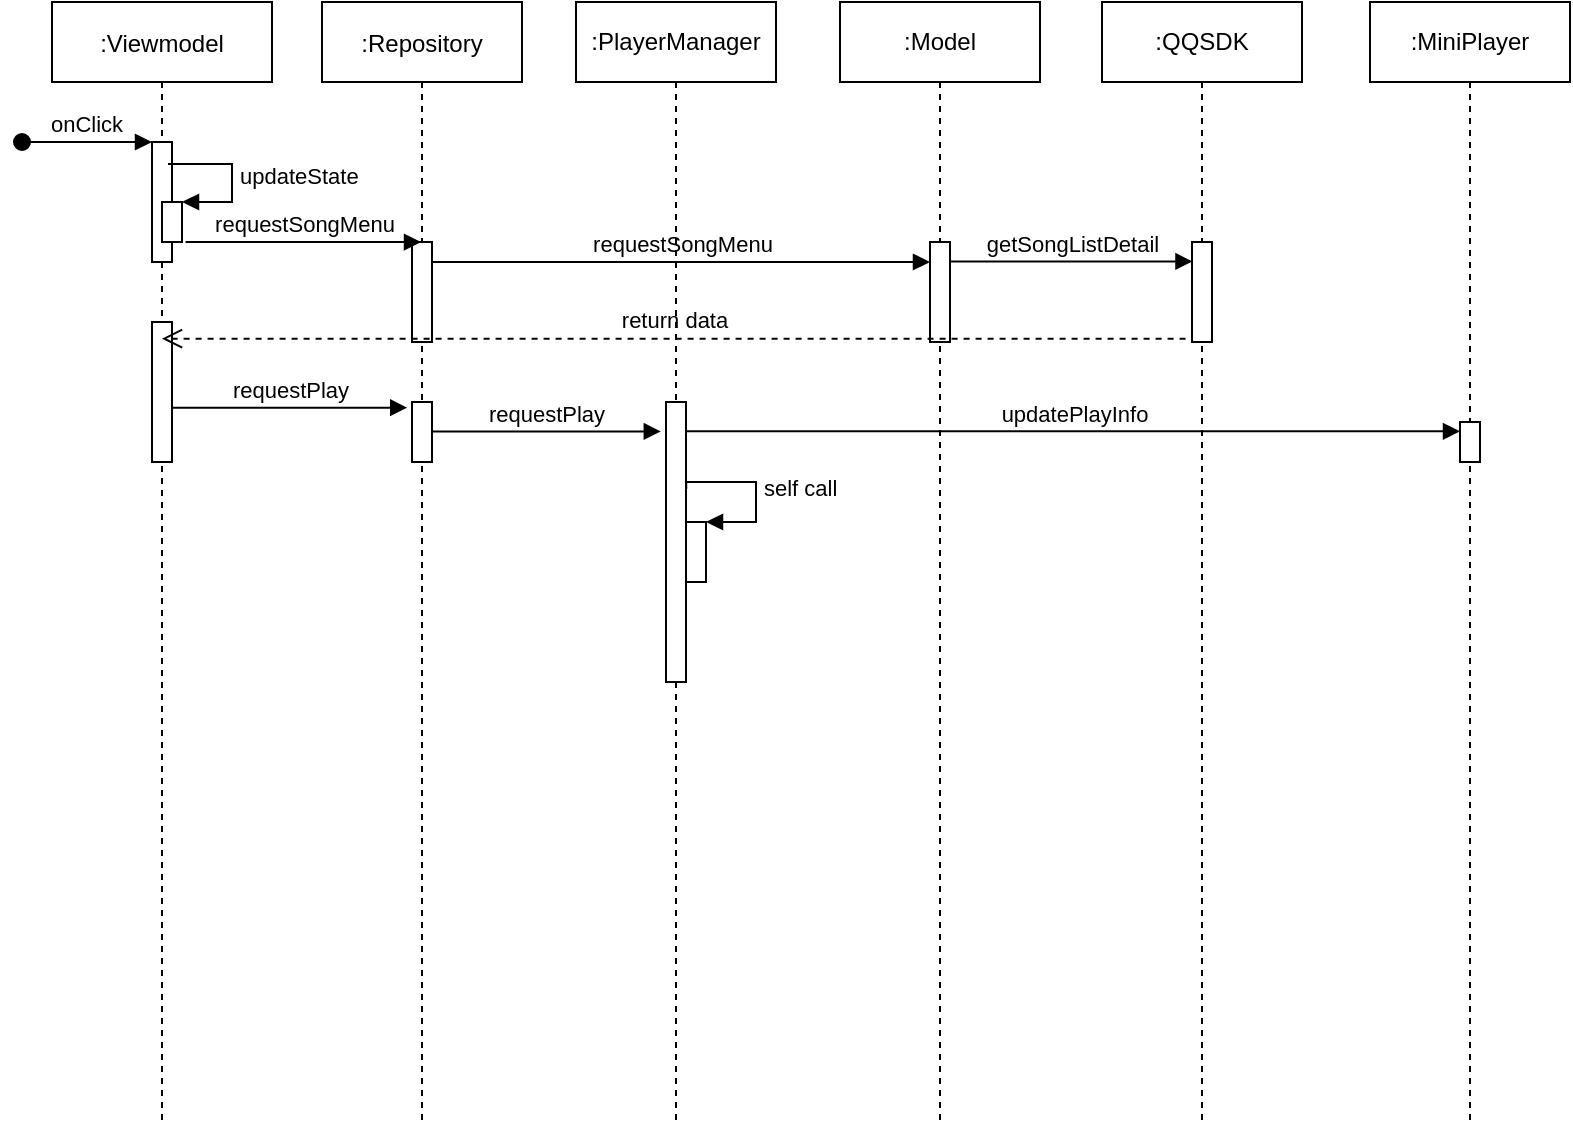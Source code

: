 <mxfile version="15.5.9" type="github">
  <diagram id="kgpKYQtTHZ0yAKxKKP6v" name="推荐歌单播放按钮">
    <mxGraphModel dx="1372" dy="782" grid="1" gridSize="10" guides="1" tooltips="1" connect="1" arrows="1" fold="1" page="1" pageScale="1" pageWidth="850" pageHeight="1100" math="0" shadow="0">
      <root>
        <mxCell id="0" />
        <mxCell id="1" parent="0" />
        <mxCell id="3nuBFxr9cyL0pnOWT2aG-1" value=":Viewmodel" style="shape=umlLifeline;perimeter=lifelinePerimeter;container=1;collapsible=0;recursiveResize=0;rounded=0;shadow=0;strokeWidth=1;" parent="1" vertex="1">
          <mxGeometry x="75" y="80" width="110" height="560" as="geometry" />
        </mxCell>
        <mxCell id="3nuBFxr9cyL0pnOWT2aG-2" value="" style="points=[];perimeter=orthogonalPerimeter;rounded=0;shadow=0;strokeWidth=1;" parent="3nuBFxr9cyL0pnOWT2aG-1" vertex="1">
          <mxGeometry x="50" y="70" width="10" height="60" as="geometry" />
        </mxCell>
        <mxCell id="3nuBFxr9cyL0pnOWT2aG-3" value="onClick" style="verticalAlign=bottom;startArrow=oval;endArrow=block;startSize=8;shadow=0;strokeWidth=1;" parent="3nuBFxr9cyL0pnOWT2aG-1" target="3nuBFxr9cyL0pnOWT2aG-2" edge="1">
          <mxGeometry relative="1" as="geometry">
            <mxPoint x="-15" y="70" as="sourcePoint" />
          </mxGeometry>
        </mxCell>
        <mxCell id="Qp0r34Nz9aP66fYgV8rX-2" value="" style="html=1;points=[];perimeter=orthogonalPerimeter;" vertex="1" parent="3nuBFxr9cyL0pnOWT2aG-1">
          <mxGeometry x="55" y="100" width="10" height="20" as="geometry" />
        </mxCell>
        <mxCell id="Qp0r34Nz9aP66fYgV8rX-3" value="updateState" style="edgeStyle=orthogonalEdgeStyle;html=1;align=left;spacingLeft=2;endArrow=block;rounded=0;entryX=1;entryY=0;" edge="1" target="Qp0r34Nz9aP66fYgV8rX-2" parent="3nuBFxr9cyL0pnOWT2aG-1">
          <mxGeometry relative="1" as="geometry">
            <mxPoint x="58" y="81" as="sourcePoint" />
            <Array as="points">
              <mxPoint x="90" y="81" />
              <mxPoint x="90" y="100" />
            </Array>
          </mxGeometry>
        </mxCell>
        <mxCell id="Qp0r34Nz9aP66fYgV8rX-12" value="" style="html=1;points=[];perimeter=orthogonalPerimeter;" vertex="1" parent="3nuBFxr9cyL0pnOWT2aG-1">
          <mxGeometry x="50" y="160" width="10" height="70" as="geometry" />
        </mxCell>
        <mxCell id="3nuBFxr9cyL0pnOWT2aG-5" value=":Repository" style="shape=umlLifeline;perimeter=lifelinePerimeter;container=1;collapsible=0;recursiveResize=0;rounded=0;shadow=0;strokeWidth=1;" parent="1" vertex="1">
          <mxGeometry x="210" y="80" width="100" height="560" as="geometry" />
        </mxCell>
        <mxCell id="3nuBFxr9cyL0pnOWT2aG-6" value="" style="points=[];perimeter=orthogonalPerimeter;rounded=0;shadow=0;strokeWidth=1;" parent="3nuBFxr9cyL0pnOWT2aG-5" vertex="1">
          <mxGeometry x="45" y="120" width="10" height="50" as="geometry" />
        </mxCell>
        <mxCell id="Qp0r34Nz9aP66fYgV8rX-9" value="requestSongMenu" style="html=1;verticalAlign=bottom;endArrow=block;rounded=0;" edge="1" parent="3nuBFxr9cyL0pnOWT2aG-5" target="Qp0r34Nz9aP66fYgV8rX-10">
          <mxGeometry width="80" relative="1" as="geometry">
            <mxPoint x="55" y="130" as="sourcePoint" />
            <mxPoint x="135" y="130" as="targetPoint" />
          </mxGeometry>
        </mxCell>
        <mxCell id="Qp0r34Nz9aP66fYgV8rX-16" value="" style="html=1;points=[];perimeter=orthogonalPerimeter;" vertex="1" parent="3nuBFxr9cyL0pnOWT2aG-5">
          <mxGeometry x="45" y="200" width="10" height="30" as="geometry" />
        </mxCell>
        <mxCell id="Qp0r34Nz9aP66fYgV8rX-7" value=":Model" style="shape=umlLifeline;perimeter=lifelinePerimeter;whiteSpace=wrap;html=1;container=1;collapsible=0;recursiveResize=0;outlineConnect=0;" vertex="1" parent="1">
          <mxGeometry x="469" y="80" width="100" height="560" as="geometry" />
        </mxCell>
        <mxCell id="Qp0r34Nz9aP66fYgV8rX-10" value="" style="html=1;points=[];perimeter=orthogonalPerimeter;" vertex="1" parent="Qp0r34Nz9aP66fYgV8rX-7">
          <mxGeometry x="45" y="120" width="10" height="50" as="geometry" />
        </mxCell>
        <mxCell id="Qp0r34Nz9aP66fYgV8rX-5" value="requestSongMenu" style="html=1;verticalAlign=bottom;endArrow=block;rounded=0;exitX=1.179;exitY=1.003;exitDx=0;exitDy=0;exitPerimeter=0;" edge="1" target="3nuBFxr9cyL0pnOWT2aG-5" parent="1" source="Qp0r34Nz9aP66fYgV8rX-2">
          <mxGeometry relative="1" as="geometry">
            <mxPoint x="99" y="210" as="sourcePoint" />
            <mxPoint x="269.0" y="210.0" as="targetPoint" />
          </mxGeometry>
        </mxCell>
        <mxCell id="Qp0r34Nz9aP66fYgV8rX-11" value="return data" style="html=1;verticalAlign=bottom;endArrow=open;dashed=1;endSize=8;rounded=0;exitX=-0.321;exitY=0.967;exitDx=0;exitDy=0;exitPerimeter=0;" edge="1" parent="1" source="Qp0r34Nz9aP66fYgV8rX-21" target="3nuBFxr9cyL0pnOWT2aG-1">
          <mxGeometry relative="1" as="geometry">
            <mxPoint x="480" y="270" as="sourcePoint" />
            <mxPoint x="400" y="270" as="targetPoint" />
          </mxGeometry>
        </mxCell>
        <mxCell id="Qp0r34Nz9aP66fYgV8rX-13" value=":PlayerManager" style="shape=umlLifeline;perimeter=lifelinePerimeter;whiteSpace=wrap;html=1;container=1;collapsible=0;recursiveResize=0;outlineConnect=0;" vertex="1" parent="1">
          <mxGeometry x="337" y="80" width="100" height="560" as="geometry" />
        </mxCell>
        <mxCell id="Qp0r34Nz9aP66fYgV8rX-19" value="" style="html=1;points=[];perimeter=orthogonalPerimeter;" vertex="1" parent="Qp0r34Nz9aP66fYgV8rX-13">
          <mxGeometry x="45" y="200" width="10" height="140" as="geometry" />
        </mxCell>
        <mxCell id="Qp0r34Nz9aP66fYgV8rX-24" value="updatePlayInfo" style="html=1;verticalAlign=bottom;endArrow=block;rounded=0;" edge="1" parent="Qp0r34Nz9aP66fYgV8rX-13" target="Qp0r34Nz9aP66fYgV8rX-25">
          <mxGeometry width="80" relative="1" as="geometry">
            <mxPoint x="55" y="214.66" as="sourcePoint" />
            <mxPoint x="446.5" y="214.66" as="targetPoint" />
          </mxGeometry>
        </mxCell>
        <mxCell id="Qp0r34Nz9aP66fYgV8rX-29" value="" style="html=1;points=[];perimeter=orthogonalPerimeter;" vertex="1" parent="Qp0r34Nz9aP66fYgV8rX-13">
          <mxGeometry x="55" y="260" width="10" height="30" as="geometry" />
        </mxCell>
        <mxCell id="Qp0r34Nz9aP66fYgV8rX-30" value="self call" style="edgeStyle=orthogonalEdgeStyle;html=1;align=left;spacingLeft=2;endArrow=block;rounded=0;entryX=1;entryY=0;exitX=1.014;exitY=0.311;exitDx=0;exitDy=0;exitPerimeter=0;" edge="1" target="Qp0r34Nz9aP66fYgV8rX-29" parent="Qp0r34Nz9aP66fYgV8rX-13" source="Qp0r34Nz9aP66fYgV8rX-19">
          <mxGeometry relative="1" as="geometry">
            <mxPoint x="60" y="240" as="sourcePoint" />
            <Array as="points">
              <mxPoint x="55" y="240" />
              <mxPoint x="90" y="240" />
              <mxPoint x="90" y="260" />
            </Array>
          </mxGeometry>
        </mxCell>
        <mxCell id="Qp0r34Nz9aP66fYgV8rX-17" value="requestPlay" style="html=1;verticalAlign=bottom;endArrow=block;rounded=0;entryX=-0.238;entryY=0.094;entryDx=0;entryDy=0;entryPerimeter=0;" edge="1" parent="1" source="Qp0r34Nz9aP66fYgV8rX-12" target="Qp0r34Nz9aP66fYgV8rX-16">
          <mxGeometry width="80" relative="1" as="geometry">
            <mxPoint x="400" y="270" as="sourcePoint" />
            <mxPoint x="480" y="270" as="targetPoint" />
          </mxGeometry>
        </mxCell>
        <mxCell id="Qp0r34Nz9aP66fYgV8rX-18" value="requestPlay" style="html=1;verticalAlign=bottom;endArrow=block;rounded=0;entryX=-0.259;entryY=0.105;entryDx=0;entryDy=0;entryPerimeter=0;" edge="1" parent="1" source="Qp0r34Nz9aP66fYgV8rX-16" target="Qp0r34Nz9aP66fYgV8rX-19">
          <mxGeometry width="80" relative="1" as="geometry">
            <mxPoint x="282" y="285" as="sourcePoint" />
            <mxPoint x="362" y="285" as="targetPoint" />
          </mxGeometry>
        </mxCell>
        <mxCell id="Qp0r34Nz9aP66fYgV8rX-20" value=":QQSDK" style="shape=umlLifeline;perimeter=lifelinePerimeter;whiteSpace=wrap;html=1;container=1;collapsible=0;recursiveResize=0;outlineConnect=0;" vertex="1" parent="1">
          <mxGeometry x="600" y="80" width="100" height="560" as="geometry" />
        </mxCell>
        <mxCell id="Qp0r34Nz9aP66fYgV8rX-21" value="" style="html=1;points=[];perimeter=orthogonalPerimeter;" vertex="1" parent="Qp0r34Nz9aP66fYgV8rX-20">
          <mxGeometry x="45" y="120" width="10" height="50" as="geometry" />
        </mxCell>
        <mxCell id="Qp0r34Nz9aP66fYgV8rX-22" value="getSongListDetail" style="html=1;verticalAlign=bottom;endArrow=block;rounded=0;entryX=0.024;entryY=0.194;entryDx=0;entryDy=0;entryPerimeter=0;" edge="1" parent="1" source="Qp0r34Nz9aP66fYgV8rX-10" target="Qp0r34Nz9aP66fYgV8rX-21">
          <mxGeometry width="80" relative="1" as="geometry">
            <mxPoint x="540" y="210" as="sourcePoint" />
            <mxPoint x="620" y="210" as="targetPoint" />
          </mxGeometry>
        </mxCell>
        <mxCell id="Qp0r34Nz9aP66fYgV8rX-23" value=":MiniPlayer" style="shape=umlLifeline;perimeter=lifelinePerimeter;whiteSpace=wrap;html=1;container=1;collapsible=0;recursiveResize=0;outlineConnect=0;" vertex="1" parent="1">
          <mxGeometry x="734" y="80" width="100" height="560" as="geometry" />
        </mxCell>
        <mxCell id="Qp0r34Nz9aP66fYgV8rX-25" value="" style="html=1;points=[];perimeter=orthogonalPerimeter;" vertex="1" parent="Qp0r34Nz9aP66fYgV8rX-23">
          <mxGeometry x="45" y="210" width="10" height="20" as="geometry" />
        </mxCell>
      </root>
    </mxGraphModel>
  </diagram>
</mxfile>
